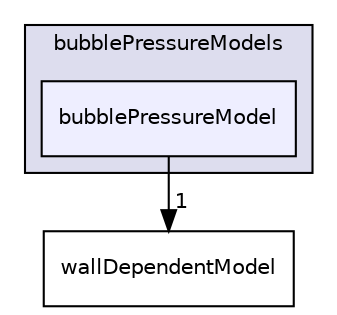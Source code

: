 digraph "bubblePressureModel" {
  bgcolor=transparent;
  compound=true
  node [ fontsize="10", fontname="Helvetica"];
  edge [ labelfontsize="10", labelfontname="Helvetica"];
  subgraph clusterdir_1f08bf1264399e680198cb2f3f243c84 {
    graph [ bgcolor="#ddddee", pencolor="black", label="bubblePressureModels" fontname="Helvetica", fontsize="10", URL="dir_1f08bf1264399e680198cb2f3f243c84.html"]
  dir_8a328d27856c0a84e5669897ef0729dd [shape=box, label="bubblePressureModel", style="filled", fillcolor="#eeeeff", pencolor="black", URL="dir_8a328d27856c0a84e5669897ef0729dd.html"];
  }
  dir_c87ebd68b8c9cebbee78253a22e7f57c [shape=box label="wallDependentModel" URL="dir_c87ebd68b8c9cebbee78253a22e7f57c.html"];
  dir_8a328d27856c0a84e5669897ef0729dd->dir_c87ebd68b8c9cebbee78253a22e7f57c [headlabel="1", labeldistance=1.5 headhref="dir_000034_000212.html"];
}
